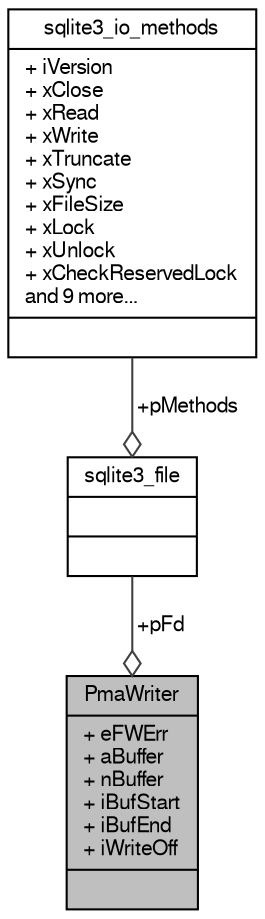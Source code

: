 digraph "PmaWriter"
{
  edge [fontname="FreeSans",fontsize="10",labelfontname="FreeSans",labelfontsize="10"];
  node [fontname="FreeSans",fontsize="10",shape=record];
  Node1 [label="{PmaWriter\n|+ eFWErr\l+ aBuffer\l+ nBuffer\l+ iBufStart\l+ iBufEnd\l+ iWriteOff\l|}",height=0.2,width=0.4,color="black", fillcolor="grey75", style="filled", fontcolor="black"];
  Node2 -> Node1 [color="grey25",fontsize="10",style="solid",label=" +pFd" ,arrowhead="odiamond",fontname="FreeSans"];
  Node2 [label="{sqlite3_file\n||}",height=0.2,width=0.4,color="black", fillcolor="white", style="filled",URL="$structsqlite3__file.html"];
  Node3 -> Node2 [color="grey25",fontsize="10",style="solid",label=" +pMethods" ,arrowhead="odiamond",fontname="FreeSans"];
  Node3 [label="{sqlite3_io_methods\n|+ iVersion\l+ xClose\l+ xRead\l+ xWrite\l+ xTruncate\l+ xSync\l+ xFileSize\l+ xLock\l+ xUnlock\l+ xCheckReservedLock\land 9 more...\l|}",height=0.2,width=0.4,color="black", fillcolor="white", style="filled",URL="$structsqlite3__io__methods.html"];
}
